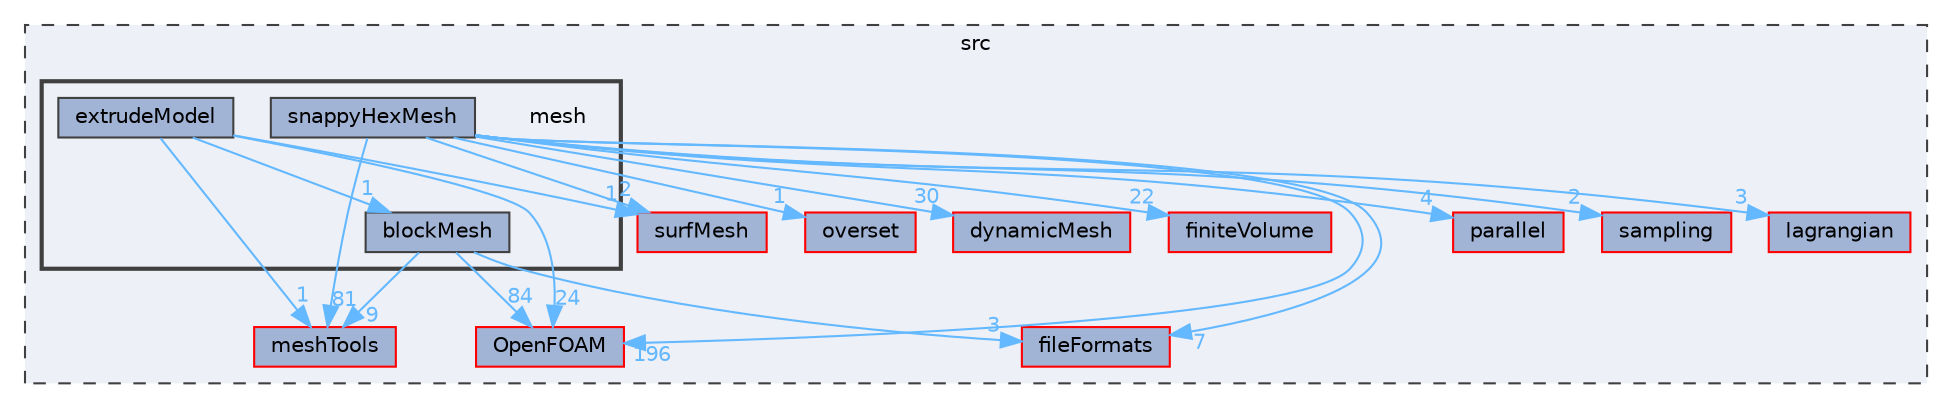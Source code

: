 digraph "src/mesh"
{
 // LATEX_PDF_SIZE
  bgcolor="transparent";
  edge [fontname=Helvetica,fontsize=10,labelfontname=Helvetica,labelfontsize=10];
  node [fontname=Helvetica,fontsize=10,shape=box,height=0.2,width=0.4];
  compound=true
  subgraph clusterdir_68267d1309a1af8e8297ef4c3efbcdba {
    graph [ bgcolor="#edf0f7", pencolor="grey25", label="src", fontname=Helvetica,fontsize=10 style="filled,dashed", URL="dir_68267d1309a1af8e8297ef4c3efbcdba.html",tooltip=""]
  dir_63742796c427c97a292c80f7db71da36 [label="dynamicMesh", fillcolor="#a2b4d6", color="red", style="filled", URL="dir_63742796c427c97a292c80f7db71da36.html",tooltip=""];
  dir_9bd15774b555cf7259a6fa18f99fe99b [label="finiteVolume", fillcolor="#a2b4d6", color="red", style="filled", URL="dir_9bd15774b555cf7259a6fa18f99fe99b.html",tooltip=""];
  dir_ae30ad0bef50cf391b24c614251bb9fd [label="meshTools", fillcolor="#a2b4d6", color="red", style="filled", URL="dir_ae30ad0bef50cf391b24c614251bb9fd.html",tooltip=""];
  dir_b05602f37bb521a7142c0a3e200b5f35 [label="fileFormats", fillcolor="#a2b4d6", color="red", style="filled", URL="dir_b05602f37bb521a7142c0a3e200b5f35.html",tooltip=""];
  dir_c5473ff19b20e6ec4dfe5c310b3778a8 [label="OpenFOAM", fillcolor="#a2b4d6", color="red", style="filled", URL="dir_c5473ff19b20e6ec4dfe5c310b3778a8.html",tooltip=""];
  dir_72b2b5518d1565784443265ec6729f79 [label="parallel", fillcolor="#a2b4d6", color="red", style="filled", URL="dir_72b2b5518d1565784443265ec6729f79.html",tooltip=""];
  dir_24a3817a3c61c11f04a0a72057522f4f [label="sampling", fillcolor="#a2b4d6", color="red", style="filled", URL="dir_24a3817a3c61c11f04a0a72057522f4f.html",tooltip=""];
  dir_f8c25efc4b6f6a8502a42d5af7554d23 [label="lagrangian", fillcolor="#a2b4d6", color="red", style="filled", URL="dir_f8c25efc4b6f6a8502a42d5af7554d23.html",tooltip=""];
  dir_0a88fe22feb23ce5f078a04a1df67721 [label="surfMesh", fillcolor="#a2b4d6", color="red", style="filled", URL="dir_0a88fe22feb23ce5f078a04a1df67721.html",tooltip=""];
  dir_130ea3eb54766613bed36c4f96e55285 [label="overset", fillcolor="#a2b4d6", color="red", style="filled", URL="dir_130ea3eb54766613bed36c4f96e55285.html",tooltip=""];
  subgraph clusterdir_7be0d8c199b9408ae01f5d77515b8def {
    graph [ bgcolor="#edf0f7", pencolor="grey25", label="", fontname=Helvetica,fontsize=10 style="filled,bold", URL="dir_7be0d8c199b9408ae01f5d77515b8def.html",tooltip=""]
    dir_7be0d8c199b9408ae01f5d77515b8def [shape=plaintext, label="mesh"];
  dir_ade3ea1948a418ffb78a293f495540d7 [label="blockMesh", fillcolor="#a2b4d6", color="grey25", style="filled", URL="dir_ade3ea1948a418ffb78a293f495540d7.html",tooltip=""];
  dir_8ffb679a374cef825c70454904c9ea60 [label="extrudeModel", fillcolor="#a2b4d6", color="grey25", style="filled", URL="dir_8ffb679a374cef825c70454904c9ea60.html",tooltip=""];
  dir_b8488229094ef0b4d530549afea57c74 [label="snappyHexMesh", fillcolor="#a2b4d6", color="grey25", style="filled", URL="dir_b8488229094ef0b4d530549afea57c74.html",tooltip=""];
  }
  }
  dir_ade3ea1948a418ffb78a293f495540d7->dir_ae30ad0bef50cf391b24c614251bb9fd [headlabel="9", labeldistance=1.5 headhref="dir_000305_002382.html" href="dir_000305_002382.html" color="steelblue1" fontcolor="steelblue1"];
  dir_ade3ea1948a418ffb78a293f495540d7->dir_c5473ff19b20e6ec4dfe5c310b3778a8 [headlabel="84", labeldistance=1.5 headhref="dir_000305_002695.html" href="dir_000305_002695.html" color="steelblue1" fontcolor="steelblue1"];
  dir_ade3ea1948a418ffb78a293f495540d7->dir_b05602f37bb521a7142c0a3e200b5f35 [headlabel="3", labeldistance=1.5 headhref="dir_000305_001353.html" href="dir_000305_001353.html" color="steelblue1" fontcolor="steelblue1"];
  dir_8ffb679a374cef825c70454904c9ea60->dir_c5473ff19b20e6ec4dfe5c310b3778a8 [headlabel="24", labeldistance=1.5 headhref="dir_001236_002695.html" href="dir_001236_002695.html" color="steelblue1" fontcolor="steelblue1"];
  dir_8ffb679a374cef825c70454904c9ea60->dir_0a88fe22feb23ce5f078a04a1df67721 [headlabel="1", labeldistance=1.5 headhref="dir_001236_003891.html" href="dir_001236_003891.html" color="steelblue1" fontcolor="steelblue1"];
  dir_8ffb679a374cef825c70454904c9ea60->dir_ae30ad0bef50cf391b24c614251bb9fd [headlabel="1", labeldistance=1.5 headhref="dir_001236_002382.html" href="dir_001236_002382.html" color="steelblue1" fontcolor="steelblue1"];
  dir_8ffb679a374cef825c70454904c9ea60->dir_ade3ea1948a418ffb78a293f495540d7 [headlabel="1", labeldistance=1.5 headhref="dir_001236_000305.html" href="dir_001236_000305.html" color="steelblue1" fontcolor="steelblue1"];
  dir_b8488229094ef0b4d530549afea57c74->dir_0a88fe22feb23ce5f078a04a1df67721 [headlabel="2", labeldistance=1.5 headhref="dir_003606_003891.html" href="dir_003606_003891.html" color="steelblue1" fontcolor="steelblue1"];
  dir_b8488229094ef0b4d530549afea57c74->dir_24a3817a3c61c11f04a0a72057522f4f [headlabel="2", labeldistance=1.5 headhref="dir_003606_003409.html" href="dir_003606_003409.html" color="steelblue1" fontcolor="steelblue1"];
  dir_b8488229094ef0b4d530549afea57c74->dir_63742796c427c97a292c80f7db71da36 [headlabel="30", labeldistance=1.5 headhref="dir_003606_001086.html" href="dir_003606_001086.html" color="steelblue1" fontcolor="steelblue1"];
  dir_b8488229094ef0b4d530549afea57c74->dir_72b2b5518d1565784443265ec6729f79 [headlabel="4", labeldistance=1.5 headhref="dir_003606_002780.html" href="dir_003606_002780.html" color="steelblue1" fontcolor="steelblue1"];
  dir_b8488229094ef0b4d530549afea57c74->dir_9bd15774b555cf7259a6fa18f99fe99b [headlabel="22", labeldistance=1.5 headhref="dir_003606_001387.html" href="dir_003606_001387.html" color="steelblue1" fontcolor="steelblue1"];
  dir_b8488229094ef0b4d530549afea57c74->dir_ae30ad0bef50cf391b24c614251bb9fd [headlabel="81", labeldistance=1.5 headhref="dir_003606_002382.html" href="dir_003606_002382.html" color="steelblue1" fontcolor="steelblue1"];
  dir_b8488229094ef0b4d530549afea57c74->dir_b05602f37bb521a7142c0a3e200b5f35 [headlabel="7", labeldistance=1.5 headhref="dir_003606_001353.html" href="dir_003606_001353.html" color="steelblue1" fontcolor="steelblue1"];
  dir_b8488229094ef0b4d530549afea57c74->dir_c5473ff19b20e6ec4dfe5c310b3778a8 [headlabel="196", labeldistance=1.5 headhref="dir_003606_002695.html" href="dir_003606_002695.html" color="steelblue1" fontcolor="steelblue1"];
  dir_b8488229094ef0b4d530549afea57c74->dir_f8c25efc4b6f6a8502a42d5af7554d23 [headlabel="3", labeldistance=1.5 headhref="dir_003606_002071.html" href="dir_003606_002071.html" color="steelblue1" fontcolor="steelblue1"];
  dir_b8488229094ef0b4d530549afea57c74->dir_130ea3eb54766613bed36c4f96e55285 [headlabel="1", labeldistance=1.5 headhref="dir_003606_002752.html" href="dir_003606_002752.html" color="steelblue1" fontcolor="steelblue1"];
}
